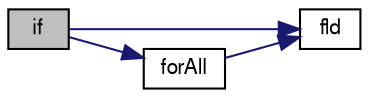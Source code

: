 digraph "if"
{
  bgcolor="transparent";
  edge [fontname="FreeSans",fontsize="10",labelfontname="FreeSans",labelfontsize="10"];
  node [fontname="FreeSans",fontsize="10",shape=record];
  rankdir="LR";
  Node214 [label="if",height=0.2,width=0.4,color="black", fillcolor="grey75", style="filled", fontcolor="black"];
  Node214 -> Node215 [color="midnightblue",fontsize="10",style="solid",fontname="FreeSans"];
  Node215 [label="fld",height=0.2,width=0.4,color="black",URL="$a18899.html#a378472d1f8b33eeefbda63a947476c8c"];
  Node214 -> Node216 [color="midnightblue",fontsize="10",style="solid",fontname="FreeSans"];
  Node216 [label="forAll",height=0.2,width=0.4,color="black",URL="$a18899.html#a2ef8c8f764e4591ac5117c0060199f0b"];
  Node216 -> Node215 [color="midnightblue",fontsize="10",style="solid",fontname="FreeSans"];
}
